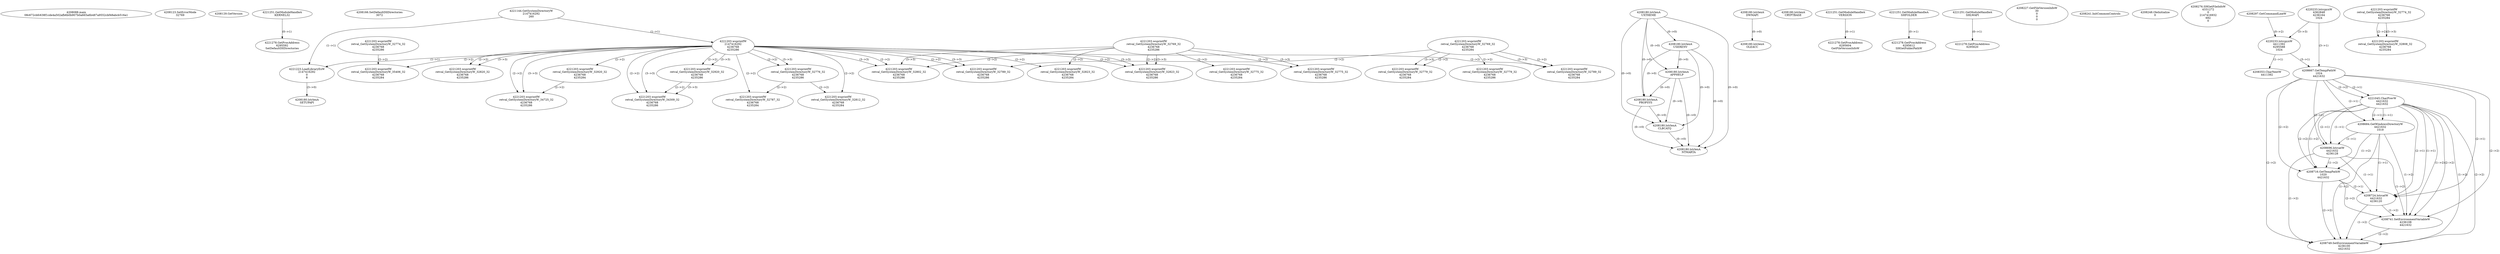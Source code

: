 // Global SCDG with merge call
digraph {
	0 [label="4208088.main
08c672cbfc638f1cde4a502afb6b0b907b0a665a6b487a9552cbf48abcb516a1"]
	1 [label="4208123.SetErrorMode
32769"]
	2 [label="4208129.GetVersion
"]
	3 [label="4221251.GetModuleHandleA
KERNEL32"]
	4 [label="4221278.GetProcAddress
6295592
SetDefaultDllDirectories"]
	3 -> 4 [label="(0-->1)"]
	5 [label="4208166.SetDefaultDllDirectories
3072"]
	6 [label="4221144.GetSystemDirectoryW
2147416292
260"]
	7 [label="4221203.wsprintfW
2147416292
4236768
4235286"]
	6 -> 7 [label="(1-->1)"]
	8 [label="4221223.LoadLibraryExW
2147416292
0
8"]
	6 -> 8 [label="(1-->1)"]
	7 -> 8 [label="(1-->1)"]
	9 [label="4208180.lstrlenA
UXTHEME"]
	10 [label="4208180.lstrlenA
USERENV"]
	9 -> 10 [label="(0-->0)"]
	11 [label="4208180.lstrlenA
SETUPAPI"]
	8 -> 11 [label="(3-->0)"]
	12 [label="4221203.wsprintfW
retval_GetSystemDirectoryW_32774_32
4236768
4235286"]
	13 [label="4208180.lstrlenA
APPHELP"]
	9 -> 13 [label="(0-->0)"]
	10 -> 13 [label="(0-->0)"]
	14 [label="4208180.lstrlenA
PROPSYS"]
	9 -> 14 [label="(0-->0)"]
	10 -> 14 [label="(0-->0)"]
	13 -> 14 [label="(0-->0)"]
	15 [label="4208180.lstrlenA
DWMAPI"]
	16 [label="4208180.lstrlenA
CRYPTBASE"]
	17 [label="4208180.lstrlenA
OLEACC"]
	15 -> 17 [label="(0-->0)"]
	18 [label="4221203.wsprintfW
retval_GetSystemDirectoryW_35406_32
4236768
4235284"]
	7 -> 18 [label="(2-->2)"]
	12 -> 18 [label="(2-->2)"]
	19 [label="4208180.lstrlenA
CLBCATQ"]
	9 -> 19 [label="(0-->0)"]
	10 -> 19 [label="(0-->0)"]
	13 -> 19 [label="(0-->0)"]
	14 -> 19 [label="(0-->0)"]
	20 [label="4208180.lstrlenA
NTMARTA"]
	9 -> 20 [label="(0-->0)"]
	10 -> 20 [label="(0-->0)"]
	13 -> 20 [label="(0-->0)"]
	14 -> 20 [label="(0-->0)"]
	19 -> 20 [label="(0-->0)"]
	21 [label="4221251.GetModuleHandleA
VERSION"]
	22 [label="4221278.GetProcAddress
6295604
GetFileVersionInfoW"]
	21 -> 22 [label="(0-->1)"]
	23 [label="4221251.GetModuleHandleA
SHFOLDER"]
	24 [label="4221278.GetProcAddress
6295612
SHGetFolderPathW"]
	23 -> 24 [label="(0-->1)"]
	25 [label="4221251.GetModuleHandleA
SHLWAPI"]
	26 [label="4221278.GetProcAddress
6295620
"]
	25 -> 26 [label="(0-->1)"]
	27 [label="4208227.GetFileVersionInfoW
30
0
0
0"]
	28 [label="4208241.InitCommonControls
"]
	29 [label="4208248.OleInitialize
0"]
	30 [label="4208276.SHGetFileInfoW
4331272
0
2147416932
692
0"]
	31 [label="4220233.lstrcpynW
4362848
4236164
1024"]
	32 [label="4208297.GetCommandLineW
"]
	33 [label="4220233.lstrcpynW
4411392
6295588
1024"]
	32 -> 33 [label="(0-->2)"]
	31 -> 33 [label="(3-->3)"]
	34 [label="4208353.CharNextW
4411392"]
	33 -> 34 [label="(1-->1)"]
	35 [label="4208667.GetTempPathW
1024
4421632"]
	31 -> 35 [label="(3-->1)"]
	33 -> 35 [label="(3-->1)"]
	36 [label="4221045.CharPrevW
4421632
4421632"]
	35 -> 36 [label="(2-->1)"]
	35 -> 36 [label="(2-->2)"]
	37 [label="4208684.GetWindowsDirectoryW
4421632
1019"]
	35 -> 37 [label="(2-->1)"]
	36 -> 37 [label="(1-->1)"]
	36 -> 37 [label="(2-->1)"]
	38 [label="4208696.lstrcatW
4421632
4236128"]
	35 -> 38 [label="(2-->1)"]
	36 -> 38 [label="(1-->1)"]
	36 -> 38 [label="(2-->1)"]
	37 -> 38 [label="(1-->1)"]
	39 [label="4208716.GetTempPathW
1020
4421632"]
	35 -> 39 [label="(2-->2)"]
	36 -> 39 [label="(1-->2)"]
	36 -> 39 [label="(2-->2)"]
	37 -> 39 [label="(1-->2)"]
	38 -> 39 [label="(1-->2)"]
	40 [label="4208724.lstrcatW
4421632
4236120"]
	35 -> 40 [label="(2-->1)"]
	36 -> 40 [label="(1-->1)"]
	36 -> 40 [label="(2-->1)"]
	37 -> 40 [label="(1-->1)"]
	38 -> 40 [label="(1-->1)"]
	39 -> 40 [label="(2-->1)"]
	41 [label="4208741.SetEnvironmentVariableW
4236108
4421632"]
	35 -> 41 [label="(2-->2)"]
	36 -> 41 [label="(1-->2)"]
	36 -> 41 [label="(2-->2)"]
	37 -> 41 [label="(1-->2)"]
	38 -> 41 [label="(1-->2)"]
	39 -> 41 [label="(2-->2)"]
	40 -> 41 [label="(1-->2)"]
	42 [label="4208749.SetEnvironmentVariableW
4236100
4421632"]
	35 -> 42 [label="(2-->2)"]
	36 -> 42 [label="(1-->2)"]
	36 -> 42 [label="(2-->2)"]
	37 -> 42 [label="(1-->2)"]
	38 -> 42 [label="(1-->2)"]
	39 -> 42 [label="(2-->2)"]
	40 -> 42 [label="(1-->2)"]
	41 -> 42 [label="(2-->2)"]
	43 [label="4221203.wsprintfW
retval_GetSystemDirectoryW_32769_32
4236768
4235284"]
	44 [label="4221203.wsprintfW
retval_GetSystemDirectoryW_32820_32
4236768
4235286"]
	7 -> 44 [label="(2-->2)"]
	7 -> 44 [label="(3-->3)"]
	45 [label="4221203.wsprintfW
retval_GetSystemDirectoryW_32920_32
4236768
4235284"]
	7 -> 45 [label="(2-->2)"]
	46 [label="4221203.wsprintfW
retval_GetSystemDirectoryW_34725_32
4236768
4235286"]
	7 -> 46 [label="(2-->2)"]
	45 -> 46 [label="(2-->2)"]
	7 -> 46 [label="(3-->3)"]
	47 [label="4221203.wsprintfW
retval_GetSystemDirectoryW_32920_32
4236768
4235286"]
	7 -> 47 [label="(2-->2)"]
	7 -> 47 [label="(3-->3)"]
	48 [label="4221203.wsprintfW
retval_GetSystemDirectoryW_34309_32
4236768
4235286"]
	7 -> 48 [label="(2-->2)"]
	47 -> 48 [label="(2-->2)"]
	7 -> 48 [label="(3-->3)"]
	47 -> 48 [label="(3-->3)"]
	49 [label="4221203.wsprintfW
retval_GetSystemDirectoryW_32769_32
4236768
4235286"]
	50 [label="4221203.wsprintfW
retval_GetSystemDirectoryW_32775_32
4236768
4235286"]
	49 -> 50 [label="(2-->2)"]
	49 -> 50 [label="(3-->3)"]
	51 [label="4221203.wsprintfW
retval_GetSystemDirectoryW_32775_32
4236768
4235284"]
	49 -> 51 [label="(2-->2)"]
	52 [label="4221203.wsprintfW
retval_GetSystemDirectoryW_32779_32
4236768
4235286"]
	43 -> 52 [label="(2-->2)"]
	53 [label="4221203.wsprintfW
retval_GetSystemDirectoryW_32776_32
4236768
4235286"]
	7 -> 53 [label="(2-->2)"]
	7 -> 53 [label="(3-->3)"]
	54 [label="4221203.wsprintfW
retval_GetSystemDirectoryW_32787_32
4236768
4235284"]
	7 -> 54 [label="(2-->2)"]
	53 -> 54 [label="(2-->2)"]
	55 [label="4221203.wsprintfW
retval_GetSystemDirectoryW_32789_32
4236768
4235286"]
	7 -> 55 [label="(2-->2)"]
	43 -> 55 [label="(2-->2)"]
	7 -> 55 [label="(3-->3)"]
	56 [label="4221203.wsprintfW
retval_GetSystemDirectoryW_32802_32
4236768
4235286"]
	7 -> 56 [label="(2-->2)"]
	49 -> 56 [label="(2-->2)"]
	7 -> 56 [label="(3-->3)"]
	49 -> 56 [label="(3-->3)"]
	57 [label="4221203.wsprintfW
retval_GetSystemDirectoryW_32774_32
4236768
4235284"]
	58 [label="4221203.wsprintfW
retval_GetSystemDirectoryW_32808_32
4236768
4235284"]
	57 -> 58 [label="(2-->2)"]
	57 -> 58 [label="(3-->3)"]
	59 [label="4221203.wsprintfW
retval_GetSystemDirectoryW_32823_32
4236768
4235286"]
	7 -> 59 [label="(2-->2)"]
	49 -> 59 [label="(2-->2)"]
	7 -> 59 [label="(3-->3)"]
	49 -> 59 [label="(3-->3)"]
	60 [label="4221203.wsprintfW
retval_GetSystemDirectoryW_32789_32
4236768
4235284"]
	7 -> 60 [label="(2-->2)"]
	43 -> 60 [label="(2-->2)"]
	43 -> 60 [label="(3-->3)"]
	61 [label="4221203.wsprintfW
retval_GetSystemDirectoryW_32779_32
4236768
4235284"]
	43 -> 61 [label="(2-->2)"]
	43 -> 61 [label="(3-->3)"]
	62 [label="4221203.wsprintfW
retval_GetSystemDirectoryW_32823_32
4236768
4235284"]
	7 -> 62 [label="(2-->2)"]
	49 -> 62 [label="(2-->2)"]
	63 [label="4221203.wsprintfW
retval_GetSystemDirectoryW_32812_32
4236768
4235284"]
	7 -> 63 [label="(2-->2)"]
	53 -> 63 [label="(2-->2)"]
}
